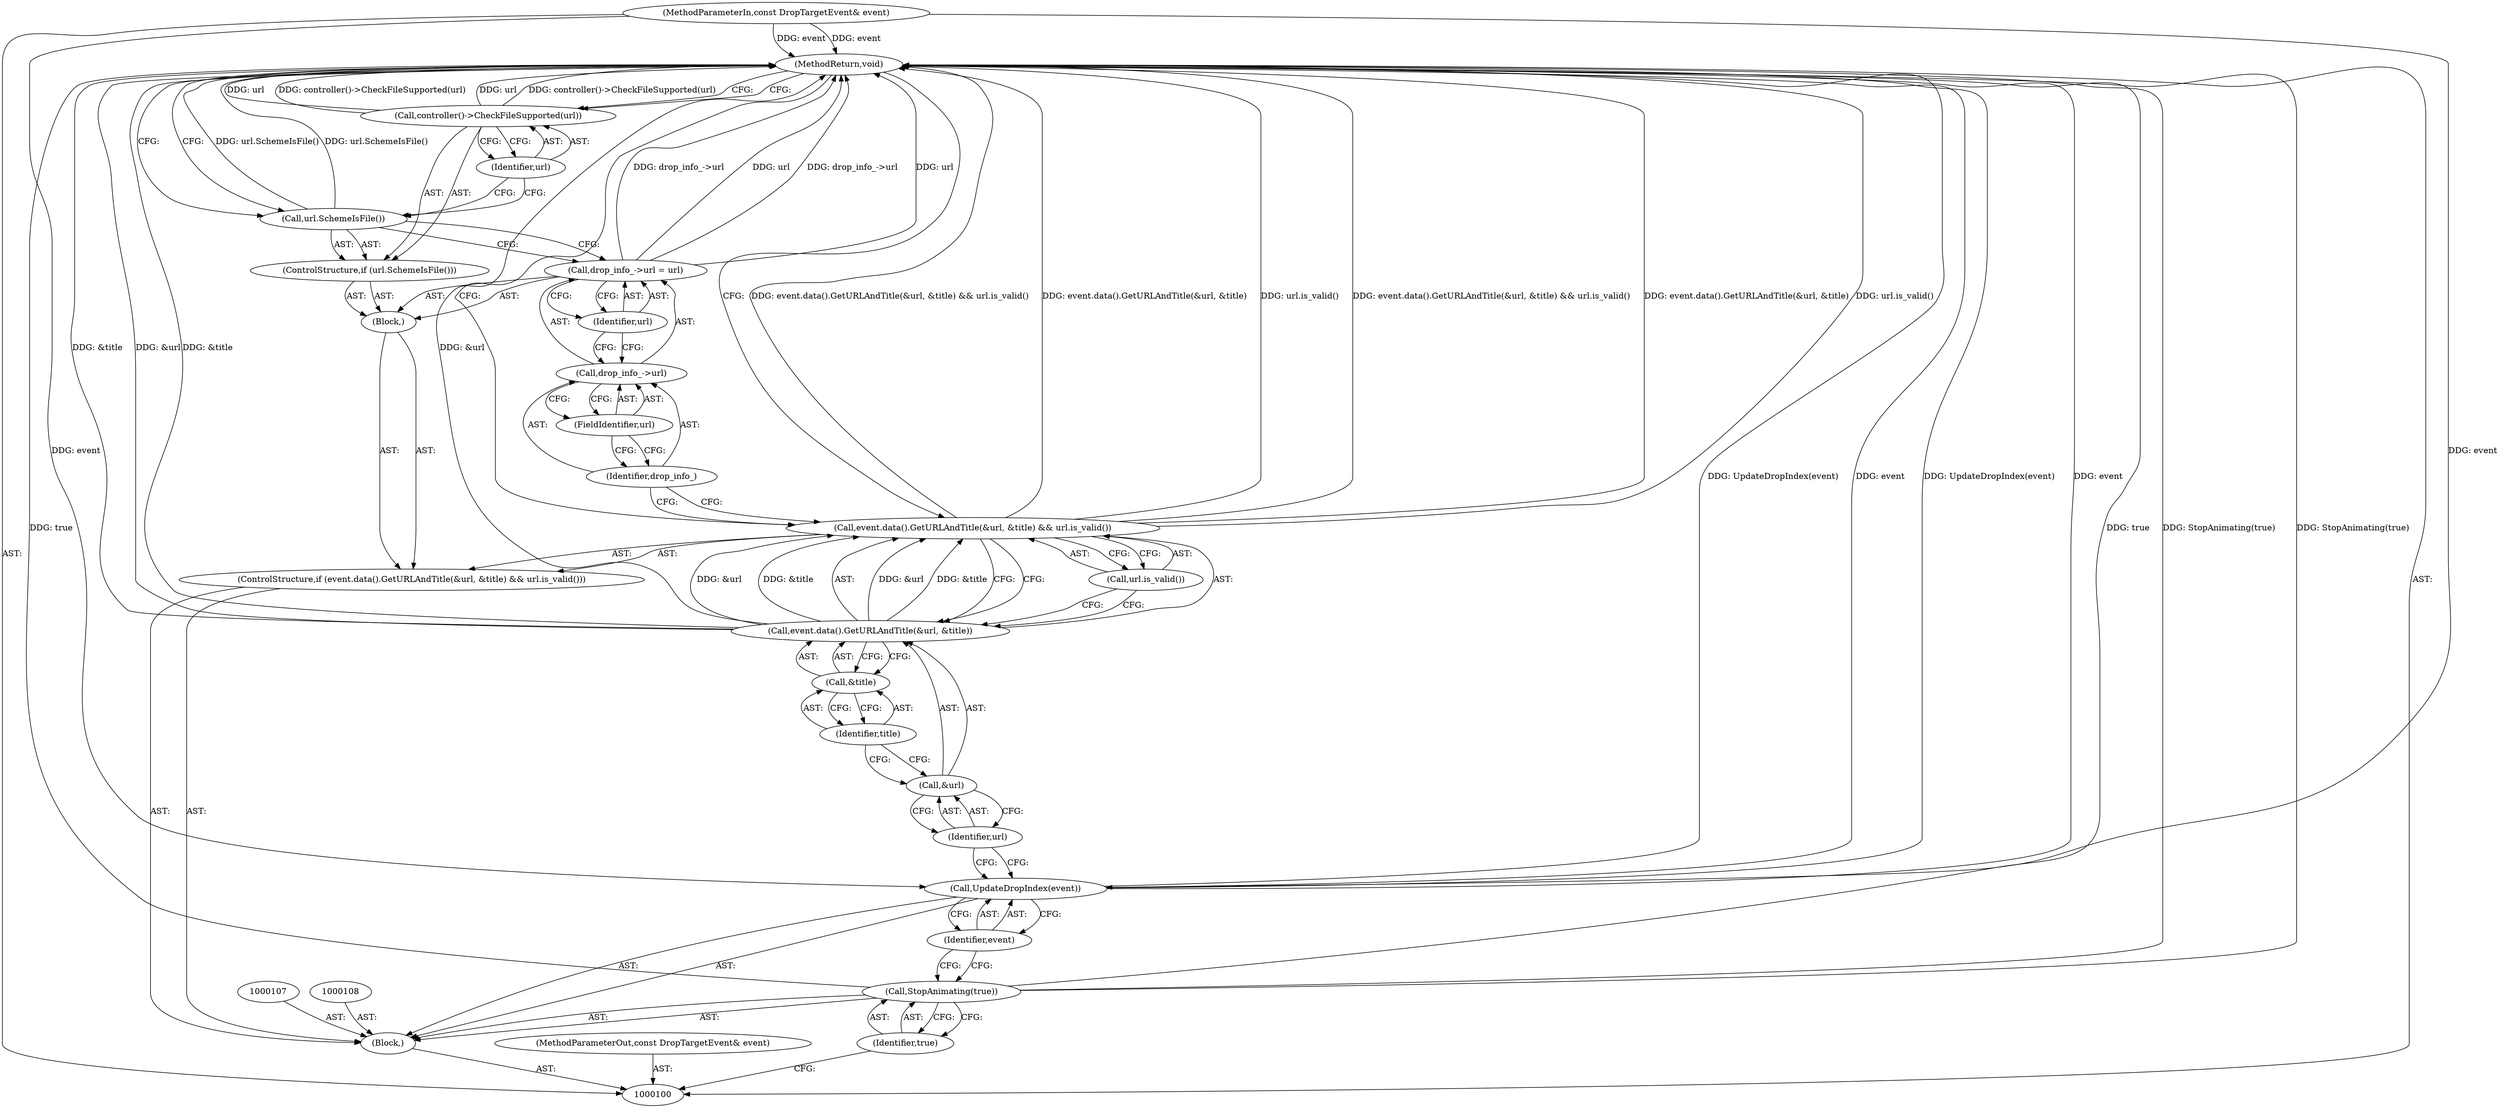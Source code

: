 digraph "1_Chrome_1161a49d663dd395bd639549c2dfe7324f847938_2" {
"1000127" [label="(MethodReturn,void)"];
"1000101" [label="(MethodParameterIn,const DropTargetEvent& event)"];
"1000176" [label="(MethodParameterOut,const DropTargetEvent& event)"];
"1000102" [label="(Block,)"];
"1000121" [label="(FieldIdentifier,url)"];
"1000122" [label="(Identifier,url)"];
"1000118" [label="(Call,drop_info_->url = url)"];
"1000119" [label="(Call,drop_info_->url)"];
"1000120" [label="(Identifier,drop_info_)"];
"1000123" [label="(ControlStructure,if (url.SchemeIsFile()))"];
"1000124" [label="(Call,url.SchemeIsFile())"];
"1000126" [label="(Identifier,url)"];
"1000125" [label="(Call,controller()->CheckFileSupported(url))"];
"1000104" [label="(Identifier,true)"];
"1000103" [label="(Call,StopAnimating(true))"];
"1000106" [label="(Identifier,event)"];
"1000105" [label="(Call,UpdateDropIndex(event))"];
"1000109" [label="(ControlStructure,if (event.data().GetURLAndTitle(&url, &title) && url.is_valid()))"];
"1000112" [label="(Call,&url)"];
"1000113" [label="(Identifier,url)"];
"1000114" [label="(Call,&title)"];
"1000115" [label="(Identifier,title)"];
"1000116" [label="(Call,url.is_valid())"];
"1000110" [label="(Call,event.data().GetURLAndTitle(&url, &title) && url.is_valid())"];
"1000111" [label="(Call,event.data().GetURLAndTitle(&url, &title))"];
"1000117" [label="(Block,)"];
"1000127" -> "1000100"  [label="AST: "];
"1000127" -> "1000125"  [label="CFG: "];
"1000127" -> "1000124"  [label="CFG: "];
"1000127" -> "1000110"  [label="CFG: "];
"1000125" -> "1000127"  [label="DDG: url"];
"1000125" -> "1000127"  [label="DDG: controller()->CheckFileSupported(url)"];
"1000103" -> "1000127"  [label="DDG: true"];
"1000103" -> "1000127"  [label="DDG: StopAnimating(true)"];
"1000105" -> "1000127"  [label="DDG: UpdateDropIndex(event)"];
"1000105" -> "1000127"  [label="DDG: event"];
"1000111" -> "1000127"  [label="DDG: &title"];
"1000111" -> "1000127"  [label="DDG: &url"];
"1000118" -> "1000127"  [label="DDG: url"];
"1000118" -> "1000127"  [label="DDG: drop_info_->url"];
"1000124" -> "1000127"  [label="DDG: url.SchemeIsFile()"];
"1000101" -> "1000127"  [label="DDG: event"];
"1000110" -> "1000127"  [label="DDG: event.data().GetURLAndTitle(&url, &title) && url.is_valid()"];
"1000110" -> "1000127"  [label="DDG: event.data().GetURLAndTitle(&url, &title)"];
"1000110" -> "1000127"  [label="DDG: url.is_valid()"];
"1000101" -> "1000100"  [label="AST: "];
"1000101" -> "1000127"  [label="DDG: event"];
"1000101" -> "1000105"  [label="DDG: event"];
"1000176" -> "1000100"  [label="AST: "];
"1000102" -> "1000100"  [label="AST: "];
"1000103" -> "1000102"  [label="AST: "];
"1000105" -> "1000102"  [label="AST: "];
"1000107" -> "1000102"  [label="AST: "];
"1000108" -> "1000102"  [label="AST: "];
"1000109" -> "1000102"  [label="AST: "];
"1000121" -> "1000119"  [label="AST: "];
"1000121" -> "1000120"  [label="CFG: "];
"1000119" -> "1000121"  [label="CFG: "];
"1000122" -> "1000118"  [label="AST: "];
"1000122" -> "1000119"  [label="CFG: "];
"1000118" -> "1000122"  [label="CFG: "];
"1000118" -> "1000117"  [label="AST: "];
"1000118" -> "1000122"  [label="CFG: "];
"1000119" -> "1000118"  [label="AST: "];
"1000122" -> "1000118"  [label="AST: "];
"1000124" -> "1000118"  [label="CFG: "];
"1000118" -> "1000127"  [label="DDG: url"];
"1000118" -> "1000127"  [label="DDG: drop_info_->url"];
"1000119" -> "1000118"  [label="AST: "];
"1000119" -> "1000121"  [label="CFG: "];
"1000120" -> "1000119"  [label="AST: "];
"1000121" -> "1000119"  [label="AST: "];
"1000122" -> "1000119"  [label="CFG: "];
"1000120" -> "1000119"  [label="AST: "];
"1000120" -> "1000110"  [label="CFG: "];
"1000121" -> "1000120"  [label="CFG: "];
"1000123" -> "1000117"  [label="AST: "];
"1000124" -> "1000123"  [label="AST: "];
"1000125" -> "1000123"  [label="AST: "];
"1000124" -> "1000123"  [label="AST: "];
"1000124" -> "1000118"  [label="CFG: "];
"1000126" -> "1000124"  [label="CFG: "];
"1000127" -> "1000124"  [label="CFG: "];
"1000124" -> "1000127"  [label="DDG: url.SchemeIsFile()"];
"1000126" -> "1000125"  [label="AST: "];
"1000126" -> "1000124"  [label="CFG: "];
"1000125" -> "1000126"  [label="CFG: "];
"1000125" -> "1000123"  [label="AST: "];
"1000125" -> "1000126"  [label="CFG: "];
"1000126" -> "1000125"  [label="AST: "];
"1000127" -> "1000125"  [label="CFG: "];
"1000125" -> "1000127"  [label="DDG: url"];
"1000125" -> "1000127"  [label="DDG: controller()->CheckFileSupported(url)"];
"1000104" -> "1000103"  [label="AST: "];
"1000104" -> "1000100"  [label="CFG: "];
"1000103" -> "1000104"  [label="CFG: "];
"1000103" -> "1000102"  [label="AST: "];
"1000103" -> "1000104"  [label="CFG: "];
"1000104" -> "1000103"  [label="AST: "];
"1000106" -> "1000103"  [label="CFG: "];
"1000103" -> "1000127"  [label="DDG: true"];
"1000103" -> "1000127"  [label="DDG: StopAnimating(true)"];
"1000106" -> "1000105"  [label="AST: "];
"1000106" -> "1000103"  [label="CFG: "];
"1000105" -> "1000106"  [label="CFG: "];
"1000105" -> "1000102"  [label="AST: "];
"1000105" -> "1000106"  [label="CFG: "];
"1000106" -> "1000105"  [label="AST: "];
"1000113" -> "1000105"  [label="CFG: "];
"1000105" -> "1000127"  [label="DDG: UpdateDropIndex(event)"];
"1000105" -> "1000127"  [label="DDG: event"];
"1000101" -> "1000105"  [label="DDG: event"];
"1000109" -> "1000102"  [label="AST: "];
"1000110" -> "1000109"  [label="AST: "];
"1000117" -> "1000109"  [label="AST: "];
"1000112" -> "1000111"  [label="AST: "];
"1000112" -> "1000113"  [label="CFG: "];
"1000113" -> "1000112"  [label="AST: "];
"1000115" -> "1000112"  [label="CFG: "];
"1000113" -> "1000112"  [label="AST: "];
"1000113" -> "1000105"  [label="CFG: "];
"1000112" -> "1000113"  [label="CFG: "];
"1000114" -> "1000111"  [label="AST: "];
"1000114" -> "1000115"  [label="CFG: "];
"1000115" -> "1000114"  [label="AST: "];
"1000111" -> "1000114"  [label="CFG: "];
"1000115" -> "1000114"  [label="AST: "];
"1000115" -> "1000112"  [label="CFG: "];
"1000114" -> "1000115"  [label="CFG: "];
"1000116" -> "1000110"  [label="AST: "];
"1000116" -> "1000111"  [label="CFG: "];
"1000110" -> "1000116"  [label="CFG: "];
"1000110" -> "1000109"  [label="AST: "];
"1000110" -> "1000111"  [label="CFG: "];
"1000110" -> "1000116"  [label="CFG: "];
"1000111" -> "1000110"  [label="AST: "];
"1000116" -> "1000110"  [label="AST: "];
"1000120" -> "1000110"  [label="CFG: "];
"1000127" -> "1000110"  [label="CFG: "];
"1000110" -> "1000127"  [label="DDG: event.data().GetURLAndTitle(&url, &title) && url.is_valid()"];
"1000110" -> "1000127"  [label="DDG: event.data().GetURLAndTitle(&url, &title)"];
"1000110" -> "1000127"  [label="DDG: url.is_valid()"];
"1000111" -> "1000110"  [label="DDG: &url"];
"1000111" -> "1000110"  [label="DDG: &title"];
"1000111" -> "1000110"  [label="AST: "];
"1000111" -> "1000114"  [label="CFG: "];
"1000112" -> "1000111"  [label="AST: "];
"1000114" -> "1000111"  [label="AST: "];
"1000116" -> "1000111"  [label="CFG: "];
"1000110" -> "1000111"  [label="CFG: "];
"1000111" -> "1000127"  [label="DDG: &title"];
"1000111" -> "1000127"  [label="DDG: &url"];
"1000111" -> "1000110"  [label="DDG: &url"];
"1000111" -> "1000110"  [label="DDG: &title"];
"1000117" -> "1000109"  [label="AST: "];
"1000118" -> "1000117"  [label="AST: "];
"1000123" -> "1000117"  [label="AST: "];
}
